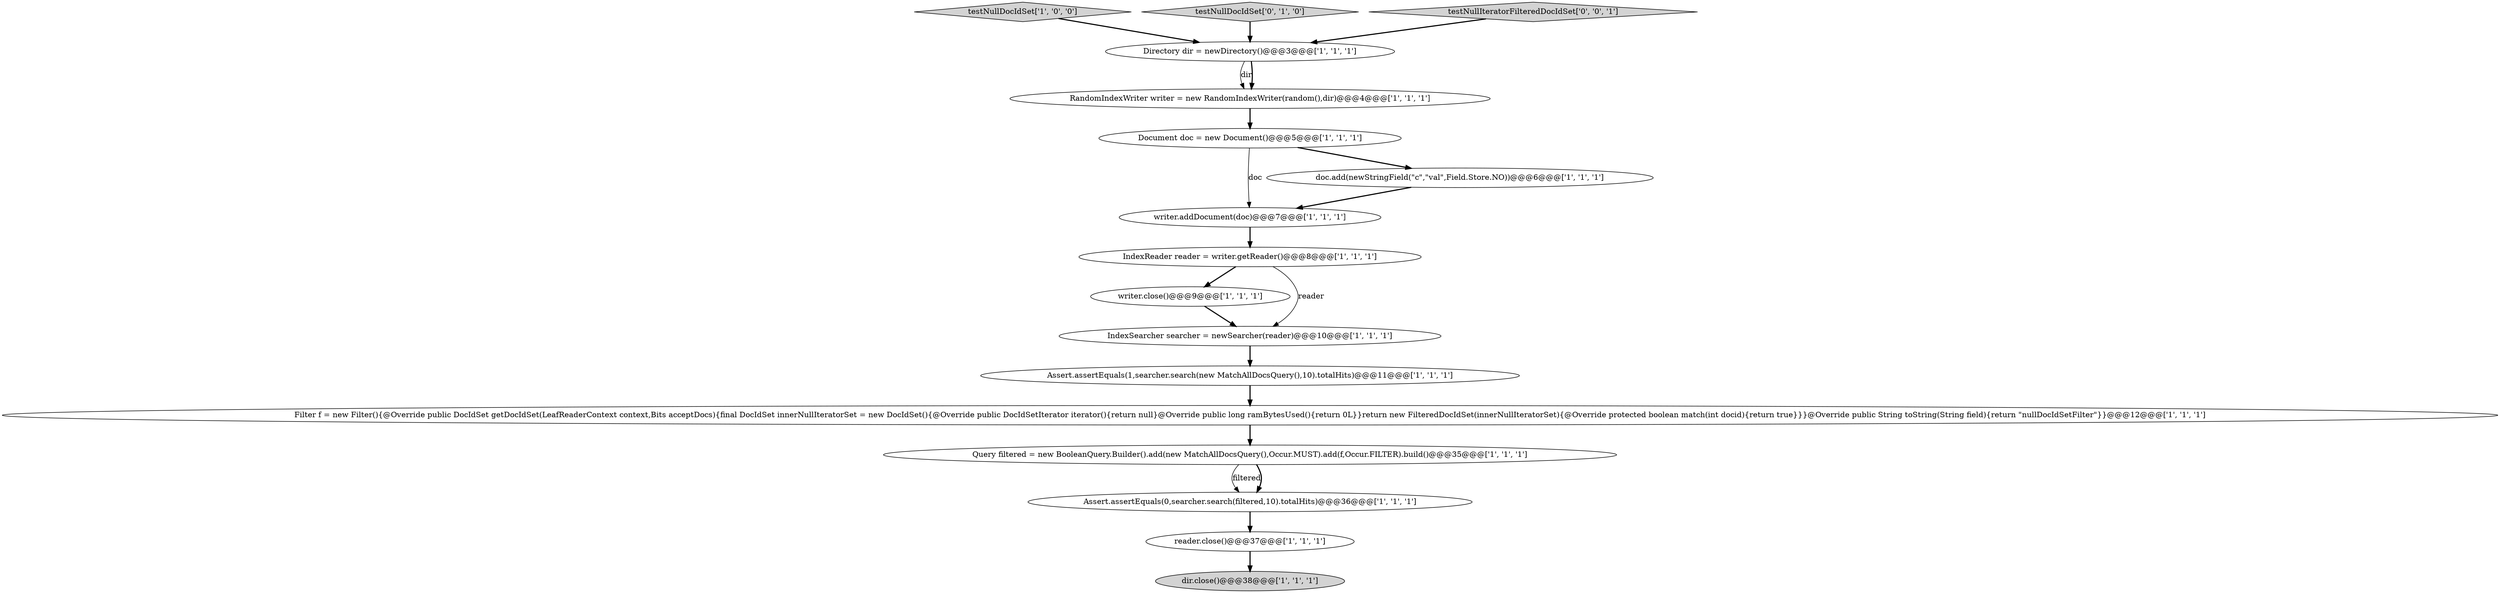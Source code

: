 digraph {
7 [style = filled, label = "Assert.assertEquals(0,searcher.search(filtered,10).totalHits)@@@36@@@['1', '1', '1']", fillcolor = white, shape = ellipse image = "AAA0AAABBB1BBB"];
9 [style = filled, label = "testNullDocIdSet['1', '0', '0']", fillcolor = lightgray, shape = diamond image = "AAA0AAABBB1BBB"];
0 [style = filled, label = "writer.close()@@@9@@@['1', '1', '1']", fillcolor = white, shape = ellipse image = "AAA0AAABBB1BBB"];
13 [style = filled, label = "writer.addDocument(doc)@@@7@@@['1', '1', '1']", fillcolor = white, shape = ellipse image = "AAA0AAABBB1BBB"];
1 [style = filled, label = "doc.add(newStringField(\"c\",\"val\",Field.Store.NO))@@@6@@@['1', '1', '1']", fillcolor = white, shape = ellipse image = "AAA0AAABBB1BBB"];
12 [style = filled, label = "RandomIndexWriter writer = new RandomIndexWriter(random(),dir)@@@4@@@['1', '1', '1']", fillcolor = white, shape = ellipse image = "AAA0AAABBB1BBB"];
15 [style = filled, label = "testNullDocIdSet['0', '1', '0']", fillcolor = lightgray, shape = diamond image = "AAA0AAABBB2BBB"];
14 [style = filled, label = "Query filtered = new BooleanQuery.Builder().add(new MatchAllDocsQuery(),Occur.MUST).add(f,Occur.FILTER).build()@@@35@@@['1', '1', '1']", fillcolor = white, shape = ellipse image = "AAA0AAABBB1BBB"];
16 [style = filled, label = "testNullIteratorFilteredDocIdSet['0', '0', '1']", fillcolor = lightgray, shape = diamond image = "AAA0AAABBB3BBB"];
10 [style = filled, label = "reader.close()@@@37@@@['1', '1', '1']", fillcolor = white, shape = ellipse image = "AAA0AAABBB1BBB"];
5 [style = filled, label = "dir.close()@@@38@@@['1', '1', '1']", fillcolor = lightgray, shape = ellipse image = "AAA0AAABBB1BBB"];
8 [style = filled, label = "Assert.assertEquals(1,searcher.search(new MatchAllDocsQuery(),10).totalHits)@@@11@@@['1', '1', '1']", fillcolor = white, shape = ellipse image = "AAA0AAABBB1BBB"];
2 [style = filled, label = "Directory dir = newDirectory()@@@3@@@['1', '1', '1']", fillcolor = white, shape = ellipse image = "AAA0AAABBB1BBB"];
3 [style = filled, label = "Document doc = new Document()@@@5@@@['1', '1', '1']", fillcolor = white, shape = ellipse image = "AAA0AAABBB1BBB"];
4 [style = filled, label = "IndexReader reader = writer.getReader()@@@8@@@['1', '1', '1']", fillcolor = white, shape = ellipse image = "AAA0AAABBB1BBB"];
6 [style = filled, label = "Filter f = new Filter(){@Override public DocIdSet getDocIdSet(LeafReaderContext context,Bits acceptDocs){final DocIdSet innerNullIteratorSet = new DocIdSet(){@Override public DocIdSetIterator iterator(){return null}@Override public long ramBytesUsed(){return 0L}}return new FilteredDocIdSet(innerNullIteratorSet){@Override protected boolean match(int docid){return true}}}@Override public String toString(String field){return \"nullDocIdSetFilter\"}}@@@12@@@['1', '1', '1']", fillcolor = white, shape = ellipse image = "AAA0AAABBB1BBB"];
11 [style = filled, label = "IndexSearcher searcher = newSearcher(reader)@@@10@@@['1', '1', '1']", fillcolor = white, shape = ellipse image = "AAA0AAABBB1BBB"];
6->14 [style = bold, label=""];
4->11 [style = solid, label="reader"];
0->11 [style = bold, label=""];
11->8 [style = bold, label=""];
15->2 [style = bold, label=""];
12->3 [style = bold, label=""];
8->6 [style = bold, label=""];
14->7 [style = solid, label="filtered"];
10->5 [style = bold, label=""];
4->0 [style = bold, label=""];
3->1 [style = bold, label=""];
16->2 [style = bold, label=""];
2->12 [style = solid, label="dir"];
7->10 [style = bold, label=""];
9->2 [style = bold, label=""];
1->13 [style = bold, label=""];
2->12 [style = bold, label=""];
3->13 [style = solid, label="doc"];
14->7 [style = bold, label=""];
13->4 [style = bold, label=""];
}
